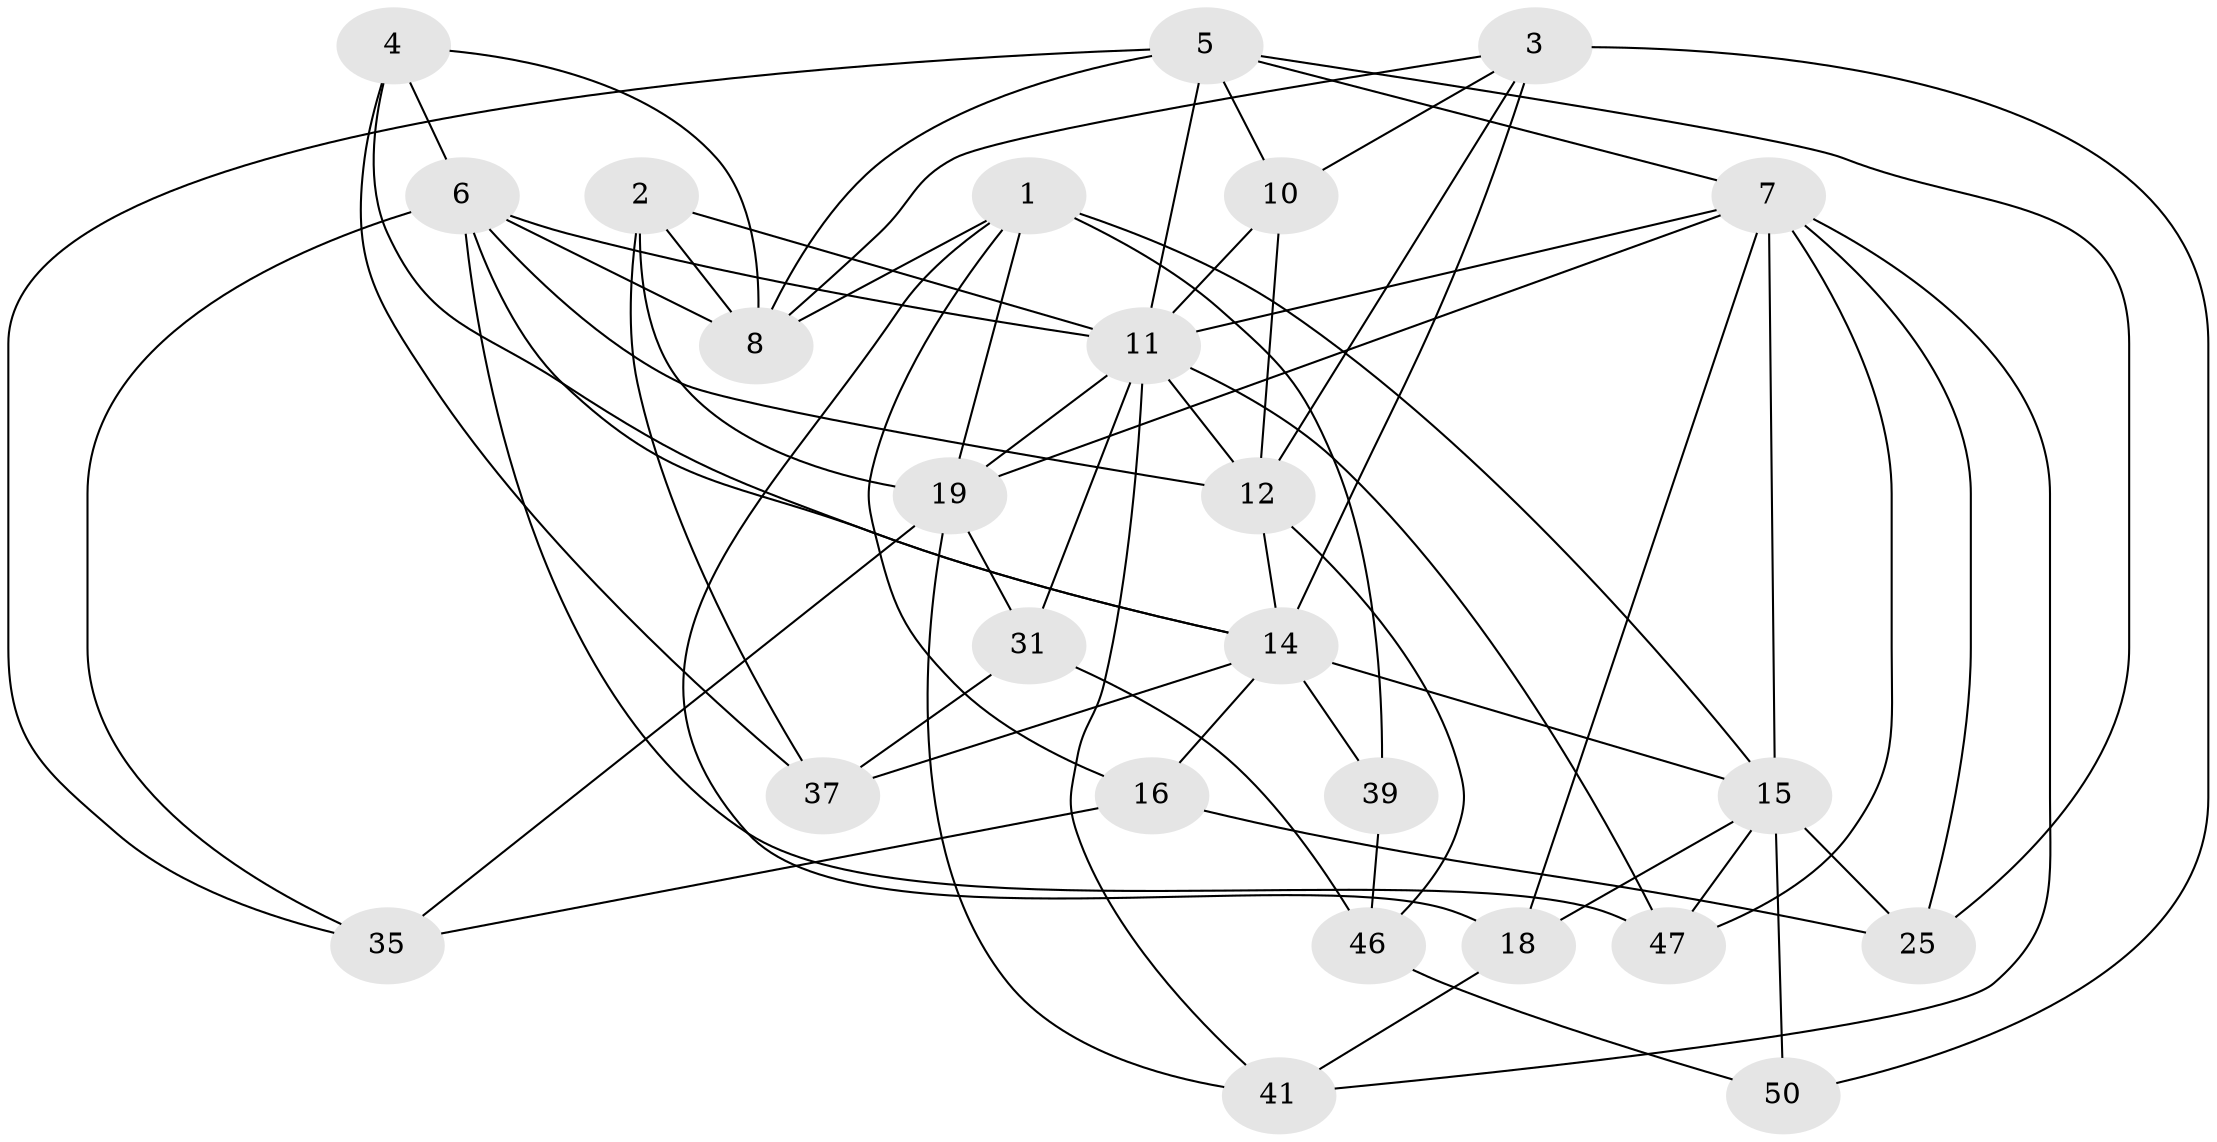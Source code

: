 // original degree distribution, {4: 1.0}
// Generated by graph-tools (version 1.1) at 2025/16/03/09/25 04:16:39]
// undirected, 25 vertices, 65 edges
graph export_dot {
graph [start="1"]
  node [color=gray90,style=filled];
  1 [super="+36"];
  2;
  3 [super="+26"];
  4;
  5 [super="+27"];
  6 [super="+24"];
  7 [super="+13"];
  8 [super="+9"];
  10;
  11 [super="+28"];
  12 [super="+33"];
  14 [super="+20+30+17"];
  15 [super="+21+22"];
  16;
  18;
  19 [super="+32+44+42"];
  25;
  31;
  35;
  37;
  39;
  41;
  46;
  47;
  50;
  1 -- 8;
  1 -- 18;
  1 -- 39;
  1 -- 16;
  1 -- 19;
  1 -- 15;
  2 -- 37;
  2 -- 8;
  2 -- 19;
  2 -- 11;
  3 -- 14 [weight=2];
  3 -- 8;
  3 -- 10;
  3 -- 50;
  3 -- 12;
  4 -- 6;
  4 -- 37;
  4 -- 14;
  4 -- 8;
  5 -- 11;
  5 -- 10;
  5 -- 25;
  5 -- 35;
  5 -- 8;
  5 -- 7;
  6 -- 12 [weight=2];
  6 -- 14;
  6 -- 35;
  6 -- 8;
  6 -- 11;
  6 -- 47;
  7 -- 25;
  7 -- 18;
  7 -- 15;
  7 -- 19 [weight=2];
  7 -- 41;
  7 -- 47;
  7 -- 11 [weight=2];
  10 -- 11;
  10 -- 12;
  11 -- 31;
  11 -- 41;
  11 -- 12 [weight=2];
  11 -- 47;
  11 -- 19;
  12 -- 46;
  12 -- 14;
  14 -- 16;
  14 -- 37;
  14 -- 39 [weight=2];
  14 -- 15;
  15 -- 25;
  15 -- 47;
  15 -- 50 [weight=2];
  15 -- 18;
  16 -- 35;
  16 -- 25;
  18 -- 41;
  19 -- 31;
  19 -- 35;
  19 -- 41;
  31 -- 46;
  31 -- 37;
  39 -- 46;
  46 -- 50;
}
